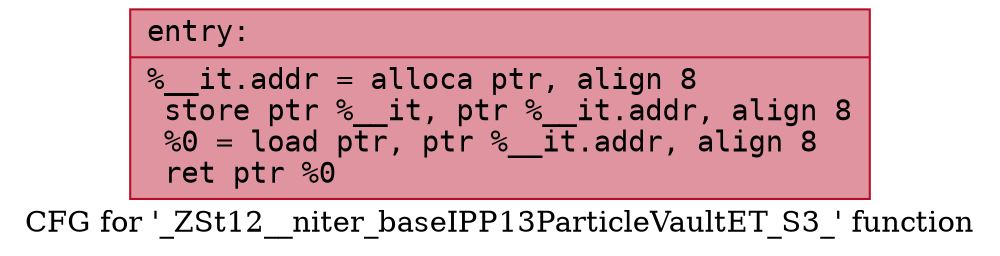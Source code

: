 digraph "CFG for '_ZSt12__niter_baseIPP13ParticleVaultET_S3_' function" {
	label="CFG for '_ZSt12__niter_baseIPP13ParticleVaultET_S3_' function";

	Node0x5590711536b0 [shape=record,color="#b70d28ff", style=filled, fillcolor="#b70d2870" fontname="Courier",label="{entry:\l|  %__it.addr = alloca ptr, align 8\l  store ptr %__it, ptr %__it.addr, align 8\l  %0 = load ptr, ptr %__it.addr, align 8\l  ret ptr %0\l}"];
}
